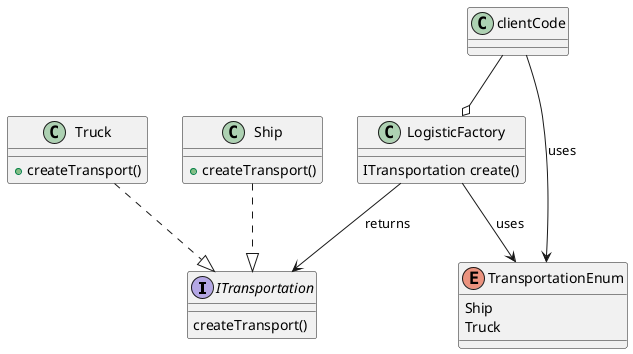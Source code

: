 @startuml Transportation Simple Factory pattern

interface ITransportation {
  createTransport()
}

class Truck {
  + createTransport()
}

class Ship {
  + createTransport()
}

Truck ..|> ITransportation
Ship ..|> ITransportation

class LogisticFactory {
  ITransportation create()
}

LogisticFactory --> ITransportation : returns
LogisticFactory --> TransportationEnum : uses

enum TransportationEnum {
  Ship
  Truck
}

class clientCode {}

clientCode --> TransportationEnum : uses
clientCode --o LogisticFactory


@enduml